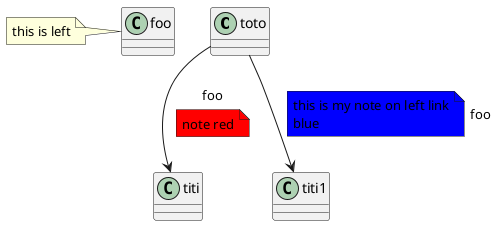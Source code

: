 {
  "sha1": "hcpmpcueg309mlobi7iu86lqojlot7s",
  "insertion": {
    "when": "2024-06-03T18:59:29.460Z",
    "user": "plantuml@gmail.com"
  }
}
@startuml
class toto
toto --> titi : foo
note on link #red: note red
toto --> titi1 : foo
note left on link #blue
	this is my note on left link
	blue
end note
class foo
note left: this is left

@enduml
